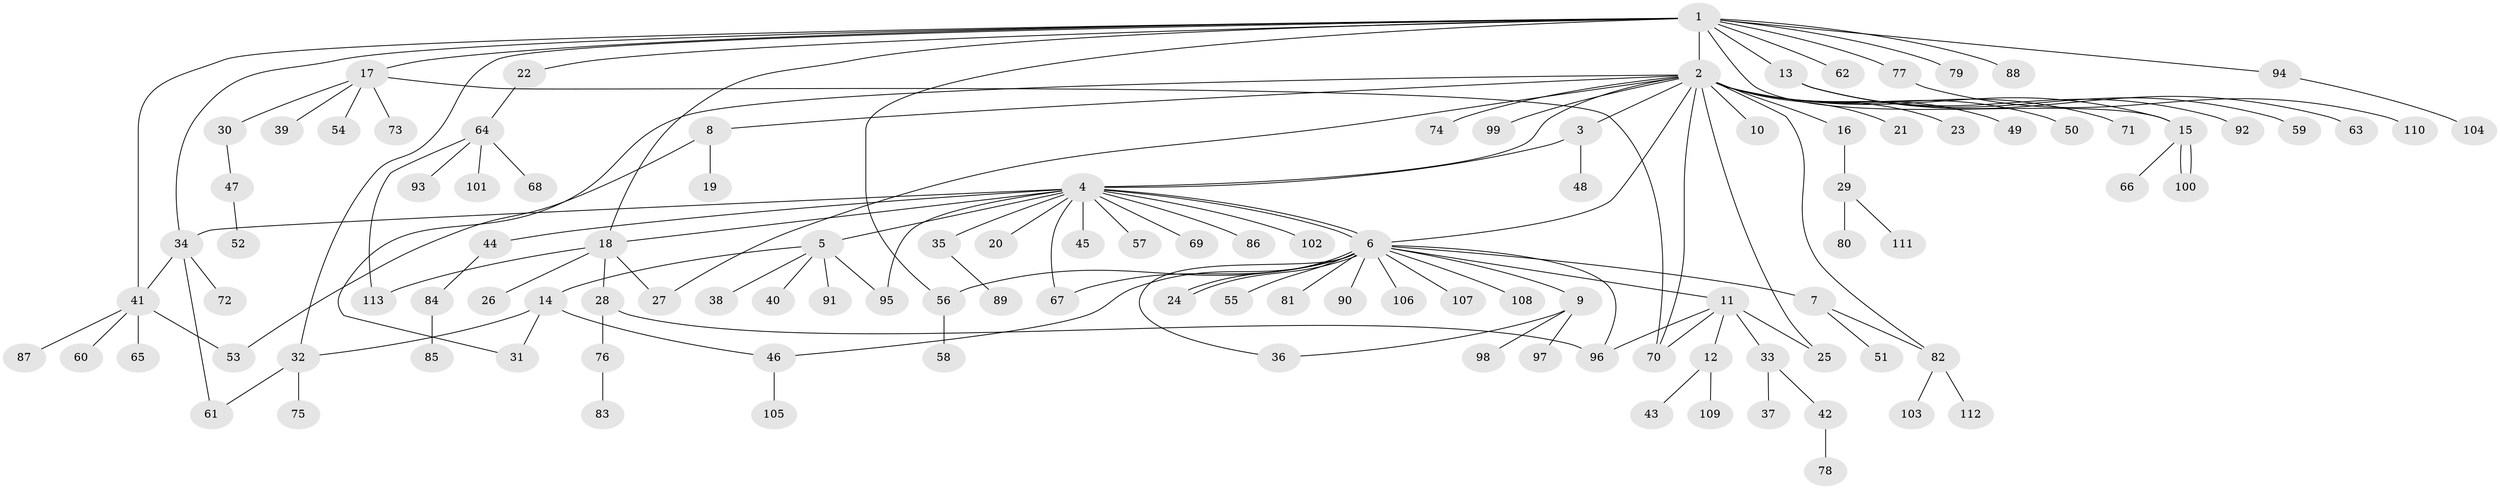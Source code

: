 // Generated by graph-tools (version 1.1) at 2025/35/03/09/25 02:35:28]
// undirected, 113 vertices, 138 edges
graph export_dot {
graph [start="1"]
  node [color=gray90,style=filled];
  1;
  2;
  3;
  4;
  5;
  6;
  7;
  8;
  9;
  10;
  11;
  12;
  13;
  14;
  15;
  16;
  17;
  18;
  19;
  20;
  21;
  22;
  23;
  24;
  25;
  26;
  27;
  28;
  29;
  30;
  31;
  32;
  33;
  34;
  35;
  36;
  37;
  38;
  39;
  40;
  41;
  42;
  43;
  44;
  45;
  46;
  47;
  48;
  49;
  50;
  51;
  52;
  53;
  54;
  55;
  56;
  57;
  58;
  59;
  60;
  61;
  62;
  63;
  64;
  65;
  66;
  67;
  68;
  69;
  70;
  71;
  72;
  73;
  74;
  75;
  76;
  77;
  78;
  79;
  80;
  81;
  82;
  83;
  84;
  85;
  86;
  87;
  88;
  89;
  90;
  91;
  92;
  93;
  94;
  95;
  96;
  97;
  98;
  99;
  100;
  101;
  102;
  103;
  104;
  105;
  106;
  107;
  108;
  109;
  110;
  111;
  112;
  113;
  1 -- 2;
  1 -- 13;
  1 -- 15;
  1 -- 17;
  1 -- 18;
  1 -- 22;
  1 -- 32;
  1 -- 34;
  1 -- 41;
  1 -- 56;
  1 -- 62;
  1 -- 77;
  1 -- 79;
  1 -- 88;
  1 -- 94;
  2 -- 3;
  2 -- 4;
  2 -- 6;
  2 -- 8;
  2 -- 10;
  2 -- 15;
  2 -- 16;
  2 -- 21;
  2 -- 23;
  2 -- 25;
  2 -- 27;
  2 -- 31;
  2 -- 49;
  2 -- 50;
  2 -- 70;
  2 -- 71;
  2 -- 74;
  2 -- 82;
  2 -- 99;
  3 -- 4;
  3 -- 48;
  4 -- 5;
  4 -- 6;
  4 -- 6;
  4 -- 18;
  4 -- 20;
  4 -- 34;
  4 -- 35;
  4 -- 44;
  4 -- 45;
  4 -- 57;
  4 -- 67;
  4 -- 69;
  4 -- 86;
  4 -- 95;
  4 -- 102;
  5 -- 14;
  5 -- 38;
  5 -- 40;
  5 -- 91;
  5 -- 95;
  6 -- 7;
  6 -- 9;
  6 -- 11;
  6 -- 24;
  6 -- 24;
  6 -- 36;
  6 -- 46;
  6 -- 55;
  6 -- 56;
  6 -- 67;
  6 -- 81;
  6 -- 90;
  6 -- 96;
  6 -- 106;
  6 -- 107;
  6 -- 108;
  7 -- 51;
  7 -- 82;
  8 -- 19;
  8 -- 53;
  9 -- 36;
  9 -- 97;
  9 -- 98;
  11 -- 12;
  11 -- 25;
  11 -- 33;
  11 -- 70;
  11 -- 96;
  12 -- 43;
  12 -- 109;
  13 -- 59;
  13 -- 63;
  13 -- 92;
  14 -- 31;
  14 -- 32;
  14 -- 46;
  15 -- 66;
  15 -- 100;
  15 -- 100;
  16 -- 29;
  17 -- 30;
  17 -- 39;
  17 -- 54;
  17 -- 70;
  17 -- 73;
  18 -- 26;
  18 -- 27;
  18 -- 28;
  18 -- 113;
  22 -- 64;
  28 -- 76;
  28 -- 96;
  29 -- 80;
  29 -- 111;
  30 -- 47;
  32 -- 61;
  32 -- 75;
  33 -- 37;
  33 -- 42;
  34 -- 41;
  34 -- 61;
  34 -- 72;
  35 -- 89;
  41 -- 53;
  41 -- 60;
  41 -- 65;
  41 -- 87;
  42 -- 78;
  44 -- 84;
  46 -- 105;
  47 -- 52;
  56 -- 58;
  64 -- 68;
  64 -- 93;
  64 -- 101;
  64 -- 113;
  76 -- 83;
  77 -- 110;
  82 -- 103;
  82 -- 112;
  84 -- 85;
  94 -- 104;
}
